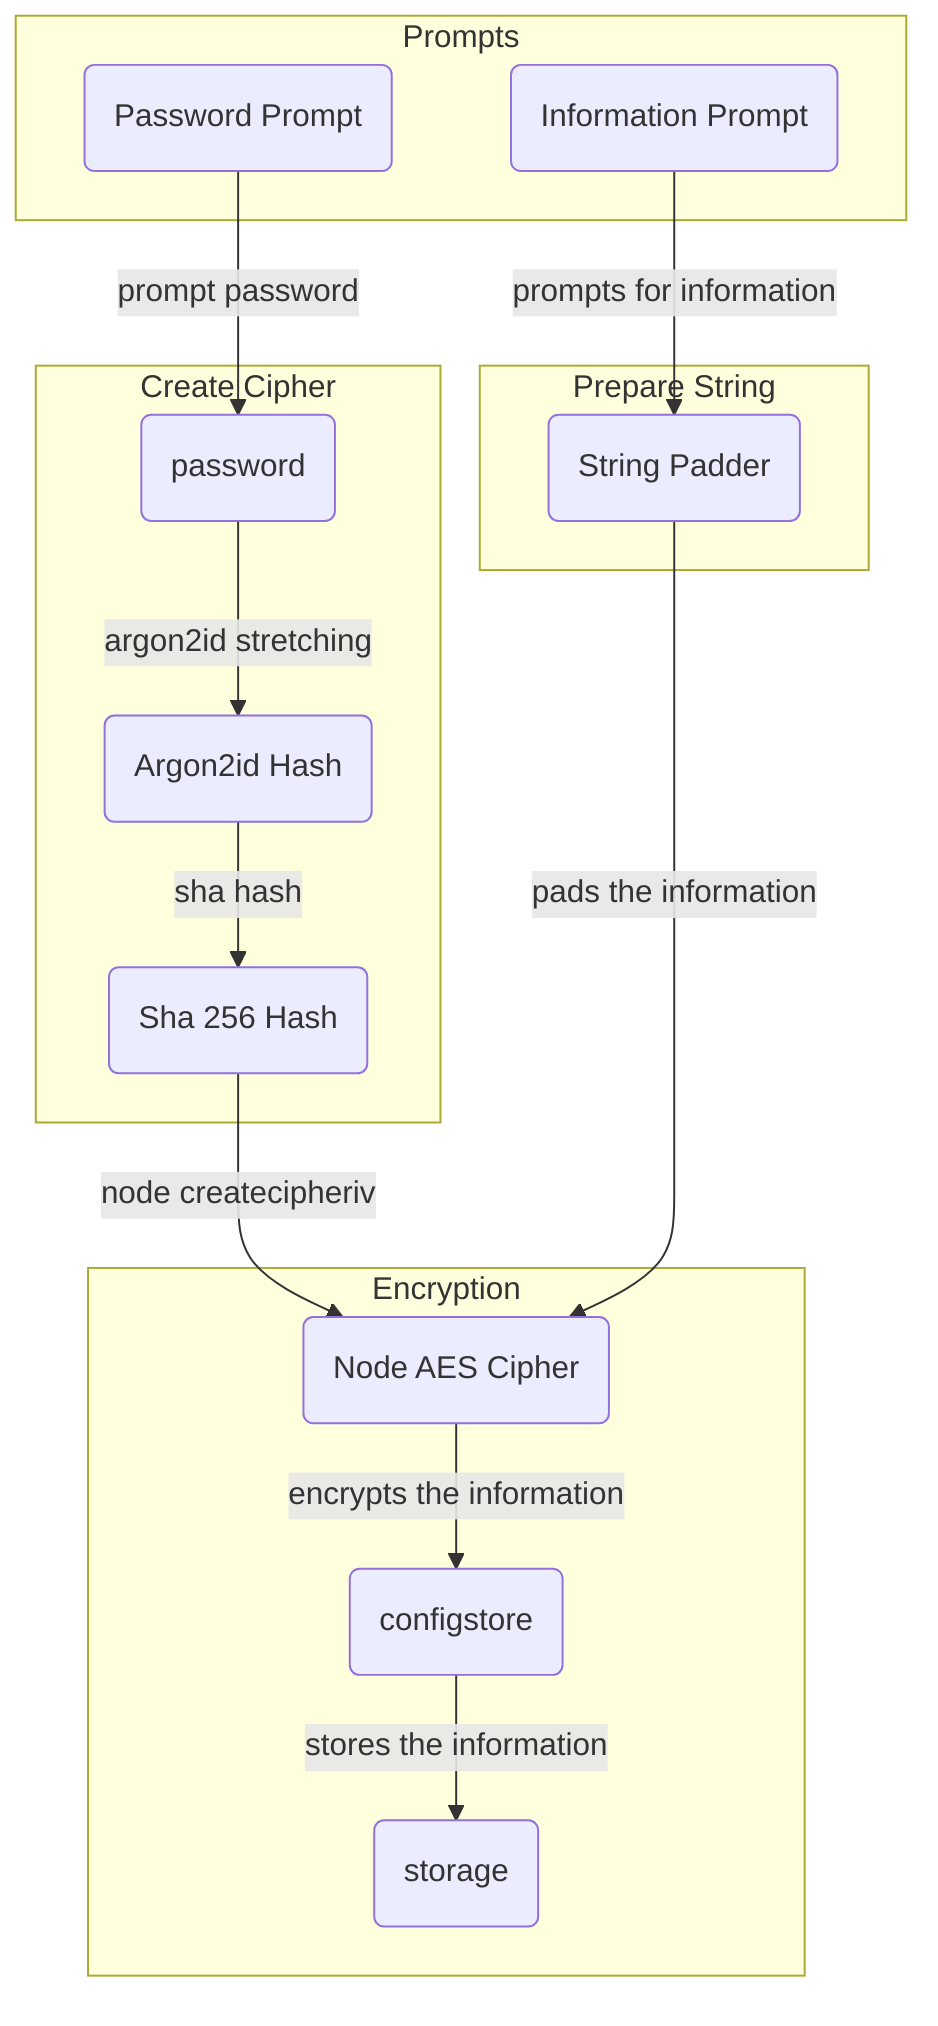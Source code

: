 graph TB
subgraph Create Cipher
    password("password") 
    argon2id_hash("Argon2id Hash")
    sha_hash("Sha 256 Hash")

end
subgraph Encryption
    node_cipher("Node AES Cipher")
    configstore("configstore")
    storage("storage")
end
password_prompt -- prompt password --> password
password -- argon2id stretching --> argon2id_hash
argon2id_hash -- sha hash --> sha_hash
sha_hash -- node createcipheriv --> node_cipher

subgraph Prompts
    password_prompt("Password Prompt")
    information_prompt("Information Prompt")
end

subgraph Prepare String
    padder("String Padder")
end

information_prompt -- prompts for information --> padder
padder -- pads the information --> node_cipher
node_cipher -- encrypts the information --> configstore
configstore -- stores the information --> storage